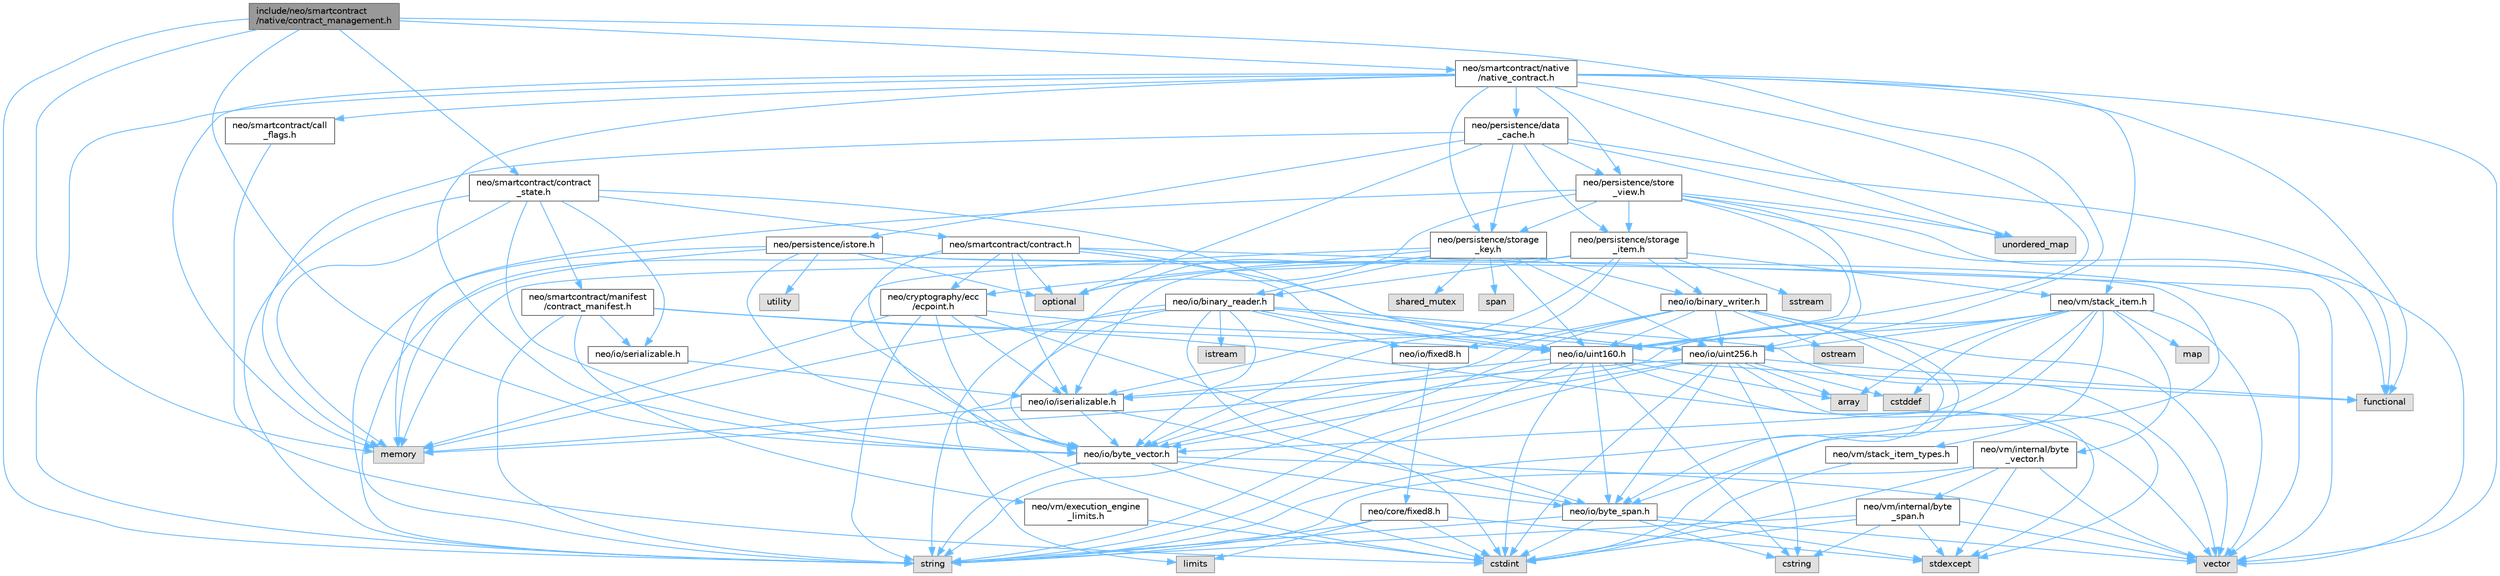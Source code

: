digraph "include/neo/smartcontract/native/contract_management.h"
{
 // LATEX_PDF_SIZE
  bgcolor="transparent";
  edge [fontname=Helvetica,fontsize=10,labelfontname=Helvetica,labelfontsize=10];
  node [fontname=Helvetica,fontsize=10,shape=box,height=0.2,width=0.4];
  Node1 [id="Node000001",label="include/neo/smartcontract\l/native/contract_management.h",height=0.2,width=0.4,color="gray40", fillcolor="grey60", style="filled", fontcolor="black",tooltip=" "];
  Node1 -> Node2 [id="edge1_Node000001_Node000002",color="steelblue1",style="solid",tooltip=" "];
  Node2 [id="Node000002",label="neo/io/byte_vector.h",height=0.2,width=0.4,color="grey40", fillcolor="white", style="filled",URL="$io_2byte__vector_8h.html",tooltip=" "];
  Node2 -> Node3 [id="edge2_Node000002_Node000003",color="steelblue1",style="solid",tooltip=" "];
  Node3 [id="Node000003",label="neo/io/byte_span.h",height=0.2,width=0.4,color="grey40", fillcolor="white", style="filled",URL="$io_2byte__span_8h.html",tooltip=" "];
  Node3 -> Node4 [id="edge3_Node000003_Node000004",color="steelblue1",style="solid",tooltip=" "];
  Node4 [id="Node000004",label="cstdint",height=0.2,width=0.4,color="grey60", fillcolor="#E0E0E0", style="filled",tooltip=" "];
  Node3 -> Node5 [id="edge4_Node000003_Node000005",color="steelblue1",style="solid",tooltip=" "];
  Node5 [id="Node000005",label="cstring",height=0.2,width=0.4,color="grey60", fillcolor="#E0E0E0", style="filled",tooltip=" "];
  Node3 -> Node6 [id="edge5_Node000003_Node000006",color="steelblue1",style="solid",tooltip=" "];
  Node6 [id="Node000006",label="stdexcept",height=0.2,width=0.4,color="grey60", fillcolor="#E0E0E0", style="filled",tooltip=" "];
  Node3 -> Node7 [id="edge6_Node000003_Node000007",color="steelblue1",style="solid",tooltip=" "];
  Node7 [id="Node000007",label="string",height=0.2,width=0.4,color="grey60", fillcolor="#E0E0E0", style="filled",tooltip=" "];
  Node3 -> Node8 [id="edge7_Node000003_Node000008",color="steelblue1",style="solid",tooltip=" "];
  Node8 [id="Node000008",label="vector",height=0.2,width=0.4,color="grey60", fillcolor="#E0E0E0", style="filled",tooltip=" "];
  Node2 -> Node4 [id="edge8_Node000002_Node000004",color="steelblue1",style="solid",tooltip=" "];
  Node2 -> Node7 [id="edge9_Node000002_Node000007",color="steelblue1",style="solid",tooltip=" "];
  Node2 -> Node8 [id="edge10_Node000002_Node000008",color="steelblue1",style="solid",tooltip=" "];
  Node1 -> Node9 [id="edge11_Node000001_Node000009",color="steelblue1",style="solid",tooltip=" "];
  Node9 [id="Node000009",label="neo/io/uint160.h",height=0.2,width=0.4,color="grey40", fillcolor="white", style="filled",URL="$uint160_8h.html",tooltip=" "];
  Node9 -> Node3 [id="edge12_Node000009_Node000003",color="steelblue1",style="solid",tooltip=" "];
  Node9 -> Node2 [id="edge13_Node000009_Node000002",color="steelblue1",style="solid",tooltip=" "];
  Node9 -> Node10 [id="edge14_Node000009_Node000010",color="steelblue1",style="solid",tooltip=" "];
  Node10 [id="Node000010",label="neo/io/iserializable.h",height=0.2,width=0.4,color="grey40", fillcolor="white", style="filled",URL="$iserializable_8h.html",tooltip=" "];
  Node10 -> Node3 [id="edge15_Node000010_Node000003",color="steelblue1",style="solid",tooltip=" "];
  Node10 -> Node2 [id="edge16_Node000010_Node000002",color="steelblue1",style="solid",tooltip=" "];
  Node10 -> Node11 [id="edge17_Node000010_Node000011",color="steelblue1",style="solid",tooltip=" "];
  Node11 [id="Node000011",label="memory",height=0.2,width=0.4,color="grey60", fillcolor="#E0E0E0", style="filled",tooltip=" "];
  Node9 -> Node12 [id="edge18_Node000009_Node000012",color="steelblue1",style="solid",tooltip=" "];
  Node12 [id="Node000012",label="array",height=0.2,width=0.4,color="grey60", fillcolor="#E0E0E0", style="filled",tooltip=" "];
  Node9 -> Node4 [id="edge19_Node000009_Node000004",color="steelblue1",style="solid",tooltip=" "];
  Node9 -> Node5 [id="edge20_Node000009_Node000005",color="steelblue1",style="solid",tooltip=" "];
  Node9 -> Node13 [id="edge21_Node000009_Node000013",color="steelblue1",style="solid",tooltip=" "];
  Node13 [id="Node000013",label="functional",height=0.2,width=0.4,color="grey60", fillcolor="#E0E0E0", style="filled",tooltip=" "];
  Node9 -> Node6 [id="edge22_Node000009_Node000006",color="steelblue1",style="solid",tooltip=" "];
  Node9 -> Node7 [id="edge23_Node000009_Node000007",color="steelblue1",style="solid",tooltip=" "];
  Node1 -> Node14 [id="edge24_Node000001_Node000014",color="steelblue1",style="solid",tooltip=" "];
  Node14 [id="Node000014",label="neo/smartcontract/contract\l_state.h",height=0.2,width=0.4,color="grey40", fillcolor="white", style="filled",URL="$contract__state_8h.html",tooltip=" "];
  Node14 -> Node2 [id="edge25_Node000014_Node000002",color="steelblue1",style="solid",tooltip=" "];
  Node14 -> Node15 [id="edge26_Node000014_Node000015",color="steelblue1",style="solid",tooltip=" "];
  Node15 [id="Node000015",label="neo/io/serializable.h",height=0.2,width=0.4,color="grey40", fillcolor="white", style="filled",URL="$serializable_8h.html",tooltip=" "];
  Node15 -> Node10 [id="edge27_Node000015_Node000010",color="steelblue1",style="solid",tooltip=" "];
  Node14 -> Node9 [id="edge28_Node000014_Node000009",color="steelblue1",style="solid",tooltip=" "];
  Node14 -> Node16 [id="edge29_Node000014_Node000016",color="steelblue1",style="solid",tooltip=" "];
  Node16 [id="Node000016",label="neo/smartcontract/manifest\l/contract_manifest.h",height=0.2,width=0.4,color="grey40", fillcolor="white", style="filled",URL="$contract__manifest_8h.html",tooltip=" "];
  Node16 -> Node15 [id="edge30_Node000016_Node000015",color="steelblue1",style="solid",tooltip=" "];
  Node16 -> Node9 [id="edge31_Node000016_Node000009",color="steelblue1",style="solid",tooltip=" "];
  Node16 -> Node17 [id="edge32_Node000016_Node000017",color="steelblue1",style="solid",tooltip=" "];
  Node17 [id="Node000017",label="neo/vm/execution_engine\l_limits.h",height=0.2,width=0.4,color="grey40", fillcolor="white", style="filled",URL="$execution__engine__limits_8h.html",tooltip=" "];
  Node17 -> Node4 [id="edge33_Node000017_Node000004",color="steelblue1",style="solid",tooltip=" "];
  Node16 -> Node7 [id="edge34_Node000016_Node000007",color="steelblue1",style="solid",tooltip=" "];
  Node16 -> Node8 [id="edge35_Node000016_Node000008",color="steelblue1",style="solid",tooltip=" "];
  Node14 -> Node11 [id="edge36_Node000014_Node000011",color="steelblue1",style="solid",tooltip=" "];
  Node14 -> Node7 [id="edge37_Node000014_Node000007",color="steelblue1",style="solid",tooltip=" "];
  Node14 -> Node18 [id="edge38_Node000014_Node000018",color="steelblue1",style="solid",tooltip=" "];
  Node18 [id="Node000018",label="neo/smartcontract/contract.h",height=0.2,width=0.4,color="grey40", fillcolor="white", style="filled",URL="$contract_8h.html",tooltip=" "];
  Node18 -> Node19 [id="edge39_Node000018_Node000019",color="steelblue1",style="solid",tooltip=" "];
  Node19 [id="Node000019",label="neo/cryptography/ecc\l/ecpoint.h",height=0.2,width=0.4,color="grey40", fillcolor="white", style="filled",URL="$ecpoint_8h.html",tooltip=" "];
  Node19 -> Node3 [id="edge40_Node000019_Node000003",color="steelblue1",style="solid",tooltip=" "];
  Node19 -> Node2 [id="edge41_Node000019_Node000002",color="steelblue1",style="solid",tooltip=" "];
  Node19 -> Node10 [id="edge42_Node000019_Node000010",color="steelblue1",style="solid",tooltip=" "];
  Node19 -> Node20 [id="edge43_Node000019_Node000020",color="steelblue1",style="solid",tooltip=" "];
  Node20 [id="Node000020",label="neo/io/uint256.h",height=0.2,width=0.4,color="grey40", fillcolor="white", style="filled",URL="$uint256_8h.html",tooltip=" "];
  Node20 -> Node3 [id="edge44_Node000020_Node000003",color="steelblue1",style="solid",tooltip=" "];
  Node20 -> Node2 [id="edge45_Node000020_Node000002",color="steelblue1",style="solid",tooltip=" "];
  Node20 -> Node10 [id="edge46_Node000020_Node000010",color="steelblue1",style="solid",tooltip=" "];
  Node20 -> Node12 [id="edge47_Node000020_Node000012",color="steelblue1",style="solid",tooltip=" "];
  Node20 -> Node21 [id="edge48_Node000020_Node000021",color="steelblue1",style="solid",tooltip=" "];
  Node21 [id="Node000021",label="cstddef",height=0.2,width=0.4,color="grey60", fillcolor="#E0E0E0", style="filled",tooltip=" "];
  Node20 -> Node4 [id="edge49_Node000020_Node000004",color="steelblue1",style="solid",tooltip=" "];
  Node20 -> Node5 [id="edge50_Node000020_Node000005",color="steelblue1",style="solid",tooltip=" "];
  Node20 -> Node13 [id="edge51_Node000020_Node000013",color="steelblue1",style="solid",tooltip=" "];
  Node20 -> Node6 [id="edge52_Node000020_Node000006",color="steelblue1",style="solid",tooltip=" "];
  Node20 -> Node7 [id="edge53_Node000020_Node000007",color="steelblue1",style="solid",tooltip=" "];
  Node19 -> Node11 [id="edge54_Node000019_Node000011",color="steelblue1",style="solid",tooltip=" "];
  Node19 -> Node7 [id="edge55_Node000019_Node000007",color="steelblue1",style="solid",tooltip=" "];
  Node18 -> Node2 [id="edge56_Node000018_Node000002",color="steelblue1",style="solid",tooltip=" "];
  Node18 -> Node10 [id="edge57_Node000018_Node000010",color="steelblue1",style="solid",tooltip=" "];
  Node18 -> Node9 [id="edge58_Node000018_Node000009",color="steelblue1",style="solid",tooltip=" "];
  Node18 -> Node20 [id="edge59_Node000018_Node000020",color="steelblue1",style="solid",tooltip=" "];
  Node18 -> Node22 [id="edge60_Node000018_Node000022",color="steelblue1",style="solid",tooltip=" "];
  Node22 [id="Node000022",label="optional",height=0.2,width=0.4,color="grey60", fillcolor="#E0E0E0", style="filled",tooltip=" "];
  Node18 -> Node7 [id="edge61_Node000018_Node000007",color="steelblue1",style="solid",tooltip=" "];
  Node18 -> Node8 [id="edge62_Node000018_Node000008",color="steelblue1",style="solid",tooltip=" "];
  Node1 -> Node23 [id="edge63_Node000001_Node000023",color="steelblue1",style="solid",tooltip=" "];
  Node23 [id="Node000023",label="neo/smartcontract/native\l/native_contract.h",height=0.2,width=0.4,color="grey40", fillcolor="white", style="filled",URL="$native_2native__contract_8h.html",tooltip=" "];
  Node23 -> Node2 [id="edge64_Node000023_Node000002",color="steelblue1",style="solid",tooltip=" "];
  Node23 -> Node9 [id="edge65_Node000023_Node000009",color="steelblue1",style="solid",tooltip=" "];
  Node23 -> Node24 [id="edge66_Node000023_Node000024",color="steelblue1",style="solid",tooltip=" "];
  Node24 [id="Node000024",label="neo/persistence/data\l_cache.h",height=0.2,width=0.4,color="grey40", fillcolor="white", style="filled",URL="$data__cache_8h.html",tooltip=" "];
  Node24 -> Node25 [id="edge67_Node000024_Node000025",color="steelblue1",style="solid",tooltip=" "];
  Node25 [id="Node000025",label="neo/persistence/istore.h",height=0.2,width=0.4,color="grey40", fillcolor="white", style="filled",URL="$istore_8h.html",tooltip=" "];
  Node25 -> Node3 [id="edge68_Node000025_Node000003",color="steelblue1",style="solid",tooltip=" "];
  Node25 -> Node2 [id="edge69_Node000025_Node000002",color="steelblue1",style="solid",tooltip=" "];
  Node25 -> Node11 [id="edge70_Node000025_Node000011",color="steelblue1",style="solid",tooltip=" "];
  Node25 -> Node22 [id="edge71_Node000025_Node000022",color="steelblue1",style="solid",tooltip=" "];
  Node25 -> Node7 [id="edge72_Node000025_Node000007",color="steelblue1",style="solid",tooltip=" "];
  Node25 -> Node26 [id="edge73_Node000025_Node000026",color="steelblue1",style="solid",tooltip=" "];
  Node26 [id="Node000026",label="utility",height=0.2,width=0.4,color="grey60", fillcolor="#E0E0E0", style="filled",tooltip=" "];
  Node25 -> Node8 [id="edge74_Node000025_Node000008",color="steelblue1",style="solid",tooltip=" "];
  Node24 -> Node27 [id="edge75_Node000024_Node000027",color="steelblue1",style="solid",tooltip=" "];
  Node27 [id="Node000027",label="neo/persistence/storage\l_item.h",height=0.2,width=0.4,color="grey40", fillcolor="white", style="filled",URL="$persistence_2storage__item_8h.html",tooltip=" "];
  Node27 -> Node28 [id="edge76_Node000027_Node000028",color="steelblue1",style="solid",tooltip=" "];
  Node28 [id="Node000028",label="neo/io/binary_reader.h",height=0.2,width=0.4,color="grey40", fillcolor="white", style="filled",URL="$binary__reader_8h.html",tooltip=" "];
  Node28 -> Node2 [id="edge77_Node000028_Node000002",color="steelblue1",style="solid",tooltip=" "];
  Node28 -> Node29 [id="edge78_Node000028_Node000029",color="steelblue1",style="solid",tooltip=" "];
  Node29 [id="Node000029",label="neo/io/fixed8.h",height=0.2,width=0.4,color="grey40", fillcolor="white", style="filled",URL="$io_2fixed8_8h.html",tooltip=" "];
  Node29 -> Node30 [id="edge79_Node000029_Node000030",color="steelblue1",style="solid",tooltip=" "];
  Node30 [id="Node000030",label="neo/core/fixed8.h",height=0.2,width=0.4,color="grey40", fillcolor="white", style="filled",URL="$core_2fixed8_8h.html",tooltip=" "];
  Node30 -> Node4 [id="edge80_Node000030_Node000004",color="steelblue1",style="solid",tooltip=" "];
  Node30 -> Node31 [id="edge81_Node000030_Node000031",color="steelblue1",style="solid",tooltip=" "];
  Node31 [id="Node000031",label="limits",height=0.2,width=0.4,color="grey60", fillcolor="#E0E0E0", style="filled",tooltip=" "];
  Node30 -> Node6 [id="edge82_Node000030_Node000006",color="steelblue1",style="solid",tooltip=" "];
  Node30 -> Node7 [id="edge83_Node000030_Node000007",color="steelblue1",style="solid",tooltip=" "];
  Node28 -> Node9 [id="edge84_Node000028_Node000009",color="steelblue1",style="solid",tooltip=" "];
  Node28 -> Node20 [id="edge85_Node000028_Node000020",color="steelblue1",style="solid",tooltip=" "];
  Node28 -> Node4 [id="edge86_Node000028_Node000004",color="steelblue1",style="solid",tooltip=" "];
  Node28 -> Node32 [id="edge87_Node000028_Node000032",color="steelblue1",style="solid",tooltip=" "];
  Node32 [id="Node000032",label="istream",height=0.2,width=0.4,color="grey60", fillcolor="#E0E0E0", style="filled",tooltip=" "];
  Node28 -> Node31 [id="edge88_Node000028_Node000031",color="steelblue1",style="solid",tooltip=" "];
  Node28 -> Node11 [id="edge89_Node000028_Node000011",color="steelblue1",style="solid",tooltip=" "];
  Node28 -> Node7 [id="edge90_Node000028_Node000007",color="steelblue1",style="solid",tooltip=" "];
  Node28 -> Node8 [id="edge91_Node000028_Node000008",color="steelblue1",style="solid",tooltip=" "];
  Node27 -> Node33 [id="edge92_Node000027_Node000033",color="steelblue1",style="solid",tooltip=" "];
  Node33 [id="Node000033",label="neo/io/binary_writer.h",height=0.2,width=0.4,color="grey40", fillcolor="white", style="filled",URL="$binary__writer_8h.html",tooltip=" "];
  Node33 -> Node3 [id="edge93_Node000033_Node000003",color="steelblue1",style="solid",tooltip=" "];
  Node33 -> Node2 [id="edge94_Node000033_Node000002",color="steelblue1",style="solid",tooltip=" "];
  Node33 -> Node29 [id="edge95_Node000033_Node000029",color="steelblue1",style="solid",tooltip=" "];
  Node33 -> Node9 [id="edge96_Node000033_Node000009",color="steelblue1",style="solid",tooltip=" "];
  Node33 -> Node20 [id="edge97_Node000033_Node000020",color="steelblue1",style="solid",tooltip=" "];
  Node33 -> Node4 [id="edge98_Node000033_Node000004",color="steelblue1",style="solid",tooltip=" "];
  Node33 -> Node34 [id="edge99_Node000033_Node000034",color="steelblue1",style="solid",tooltip=" "];
  Node34 [id="Node000034",label="ostream",height=0.2,width=0.4,color="grey60", fillcolor="#E0E0E0", style="filled",tooltip=" "];
  Node33 -> Node7 [id="edge100_Node000033_Node000007",color="steelblue1",style="solid",tooltip=" "];
  Node33 -> Node8 [id="edge101_Node000033_Node000008",color="steelblue1",style="solid",tooltip=" "];
  Node27 -> Node2 [id="edge102_Node000027_Node000002",color="steelblue1",style="solid",tooltip=" "];
  Node27 -> Node10 [id="edge103_Node000027_Node000010",color="steelblue1",style="solid",tooltip=" "];
  Node27 -> Node35 [id="edge104_Node000027_Node000035",color="steelblue1",style="solid",tooltip=" "];
  Node35 [id="Node000035",label="neo/vm/stack_item.h",height=0.2,width=0.4,color="grey40", fillcolor="white", style="filled",URL="$stack__item_8h.html",tooltip=" "];
  Node35 -> Node2 [id="edge105_Node000035_Node000002",color="steelblue1",style="solid",tooltip=" "];
  Node35 -> Node9 [id="edge106_Node000035_Node000009",color="steelblue1",style="solid",tooltip=" "];
  Node35 -> Node20 [id="edge107_Node000035_Node000020",color="steelblue1",style="solid",tooltip=" "];
  Node35 -> Node36 [id="edge108_Node000035_Node000036",color="steelblue1",style="solid",tooltip=" "];
  Node36 [id="Node000036",label="neo/vm/internal/byte\l_vector.h",height=0.2,width=0.4,color="grey40", fillcolor="white", style="filled",URL="$vm_2internal_2byte__vector_8h.html",tooltip=" "];
  Node36 -> Node37 [id="edge109_Node000036_Node000037",color="steelblue1",style="solid",tooltip=" "];
  Node37 [id="Node000037",label="neo/vm/internal/byte\l_span.h",height=0.2,width=0.4,color="grey40", fillcolor="white", style="filled",URL="$vm_2internal_2byte__span_8h.html",tooltip=" "];
  Node37 -> Node4 [id="edge110_Node000037_Node000004",color="steelblue1",style="solid",tooltip=" "];
  Node37 -> Node5 [id="edge111_Node000037_Node000005",color="steelblue1",style="solid",tooltip=" "];
  Node37 -> Node6 [id="edge112_Node000037_Node000006",color="steelblue1",style="solid",tooltip=" "];
  Node37 -> Node7 [id="edge113_Node000037_Node000007",color="steelblue1",style="solid",tooltip=" "];
  Node37 -> Node8 [id="edge114_Node000037_Node000008",color="steelblue1",style="solid",tooltip=" "];
  Node36 -> Node4 [id="edge115_Node000036_Node000004",color="steelblue1",style="solid",tooltip=" "];
  Node36 -> Node6 [id="edge116_Node000036_Node000006",color="steelblue1",style="solid",tooltip=" "];
  Node36 -> Node7 [id="edge117_Node000036_Node000007",color="steelblue1",style="solid",tooltip=" "];
  Node36 -> Node8 [id="edge118_Node000036_Node000008",color="steelblue1",style="solid",tooltip=" "];
  Node35 -> Node38 [id="edge119_Node000035_Node000038",color="steelblue1",style="solid",tooltip=" "];
  Node38 [id="Node000038",label="neo/vm/stack_item_types.h",height=0.2,width=0.4,color="grey40", fillcolor="white", style="filled",URL="$stack__item__types_8h.html",tooltip=" "];
  Node38 -> Node4 [id="edge120_Node000038_Node000004",color="steelblue1",style="solid",tooltip=" "];
  Node35 -> Node12 [id="edge121_Node000035_Node000012",color="steelblue1",style="solid",tooltip=" "];
  Node35 -> Node21 [id="edge122_Node000035_Node000021",color="steelblue1",style="solid",tooltip=" "];
  Node35 -> Node39 [id="edge123_Node000035_Node000039",color="steelblue1",style="solid",tooltip=" "];
  Node39 [id="Node000039",label="map",height=0.2,width=0.4,color="grey60", fillcolor="#E0E0E0", style="filled",tooltip=" "];
  Node35 -> Node11 [id="edge124_Node000035_Node000011",color="steelblue1",style="solid",tooltip=" "];
  Node35 -> Node7 [id="edge125_Node000035_Node000007",color="steelblue1",style="solid",tooltip=" "];
  Node35 -> Node8 [id="edge126_Node000035_Node000008",color="steelblue1",style="solid",tooltip=" "];
  Node27 -> Node11 [id="edge127_Node000027_Node000011",color="steelblue1",style="solid",tooltip=" "];
  Node27 -> Node40 [id="edge128_Node000027_Node000040",color="steelblue1",style="solid",tooltip=" "];
  Node40 [id="Node000040",label="sstream",height=0.2,width=0.4,color="grey60", fillcolor="#E0E0E0", style="filled",tooltip=" "];
  Node24 -> Node41 [id="edge129_Node000024_Node000041",color="steelblue1",style="solid",tooltip=" "];
  Node41 [id="Node000041",label="neo/persistence/storage\l_key.h",height=0.2,width=0.4,color="grey40", fillcolor="white", style="filled",URL="$persistence_2storage__key_8h.html",tooltip=" "];
  Node41 -> Node19 [id="edge130_Node000041_Node000019",color="steelblue1",style="solid",tooltip=" "];
  Node41 -> Node28 [id="edge131_Node000041_Node000028",color="steelblue1",style="solid",tooltip=" "];
  Node41 -> Node33 [id="edge132_Node000041_Node000033",color="steelblue1",style="solid",tooltip=" "];
  Node41 -> Node2 [id="edge133_Node000041_Node000002",color="steelblue1",style="solid",tooltip=" "];
  Node41 -> Node10 [id="edge134_Node000041_Node000010",color="steelblue1",style="solid",tooltip=" "];
  Node41 -> Node9 [id="edge135_Node000041_Node000009",color="steelblue1",style="solid",tooltip=" "];
  Node41 -> Node20 [id="edge136_Node000041_Node000020",color="steelblue1",style="solid",tooltip=" "];
  Node41 -> Node4 [id="edge137_Node000041_Node000004",color="steelblue1",style="solid",tooltip=" "];
  Node41 -> Node22 [id="edge138_Node000041_Node000022",color="steelblue1",style="solid",tooltip=" "];
  Node41 -> Node42 [id="edge139_Node000041_Node000042",color="steelblue1",style="solid",tooltip=" "];
  Node42 [id="Node000042",label="shared_mutex",height=0.2,width=0.4,color="grey60", fillcolor="#E0E0E0", style="filled",tooltip=" "];
  Node41 -> Node43 [id="edge140_Node000041_Node000043",color="steelblue1",style="solid",tooltip=" "];
  Node43 [id="Node000043",label="span",height=0.2,width=0.4,color="grey60", fillcolor="#E0E0E0", style="filled",tooltip=" "];
  Node24 -> Node44 [id="edge141_Node000024_Node000044",color="steelblue1",style="solid",tooltip=" "];
  Node44 [id="Node000044",label="neo/persistence/store\l_view.h",height=0.2,width=0.4,color="grey40", fillcolor="white", style="filled",URL="$store__view_8h.html",tooltip=" "];
  Node44 -> Node9 [id="edge142_Node000044_Node000009",color="steelblue1",style="solid",tooltip=" "];
  Node44 -> Node20 [id="edge143_Node000044_Node000020",color="steelblue1",style="solid",tooltip=" "];
  Node44 -> Node27 [id="edge144_Node000044_Node000027",color="steelblue1",style="solid",tooltip=" "];
  Node44 -> Node41 [id="edge145_Node000044_Node000041",color="steelblue1",style="solid",tooltip=" "];
  Node44 -> Node13 [id="edge146_Node000044_Node000013",color="steelblue1",style="solid",tooltip=" "];
  Node44 -> Node11 [id="edge147_Node000044_Node000011",color="steelblue1",style="solid",tooltip=" "];
  Node44 -> Node22 [id="edge148_Node000044_Node000022",color="steelblue1",style="solid",tooltip=" "];
  Node44 -> Node45 [id="edge149_Node000044_Node000045",color="steelblue1",style="solid",tooltip=" "];
  Node45 [id="Node000045",label="unordered_map",height=0.2,width=0.4,color="grey60", fillcolor="#E0E0E0", style="filled",tooltip=" "];
  Node44 -> Node8 [id="edge150_Node000044_Node000008",color="steelblue1",style="solid",tooltip=" "];
  Node24 -> Node13 [id="edge151_Node000024_Node000013",color="steelblue1",style="solid",tooltip=" "];
  Node24 -> Node11 [id="edge152_Node000024_Node000011",color="steelblue1",style="solid",tooltip=" "];
  Node24 -> Node22 [id="edge153_Node000024_Node000022",color="steelblue1",style="solid",tooltip=" "];
  Node24 -> Node45 [id="edge154_Node000024_Node000045",color="steelblue1",style="solid",tooltip=" "];
  Node23 -> Node41 [id="edge155_Node000023_Node000041",color="steelblue1",style="solid",tooltip=" "];
  Node23 -> Node44 [id="edge156_Node000023_Node000044",color="steelblue1",style="solid",tooltip=" "];
  Node23 -> Node46 [id="edge157_Node000023_Node000046",color="steelblue1",style="solid",tooltip=" "];
  Node46 [id="Node000046",label="neo/smartcontract/call\l_flags.h",height=0.2,width=0.4,color="grey40", fillcolor="white", style="filled",URL="$call__flags_8h.html",tooltip=" "];
  Node46 -> Node4 [id="edge158_Node000046_Node000004",color="steelblue1",style="solid",tooltip=" "];
  Node23 -> Node35 [id="edge159_Node000023_Node000035",color="steelblue1",style="solid",tooltip=" "];
  Node23 -> Node13 [id="edge160_Node000023_Node000013",color="steelblue1",style="solid",tooltip=" "];
  Node23 -> Node11 [id="edge161_Node000023_Node000011",color="steelblue1",style="solid",tooltip=" "];
  Node23 -> Node7 [id="edge162_Node000023_Node000007",color="steelblue1",style="solid",tooltip=" "];
  Node23 -> Node45 [id="edge163_Node000023_Node000045",color="steelblue1",style="solid",tooltip=" "];
  Node23 -> Node8 [id="edge164_Node000023_Node000008",color="steelblue1",style="solid",tooltip=" "];
  Node1 -> Node11 [id="edge165_Node000001_Node000011",color="steelblue1",style="solid",tooltip=" "];
  Node1 -> Node7 [id="edge166_Node000001_Node000007",color="steelblue1",style="solid",tooltip=" "];
}
